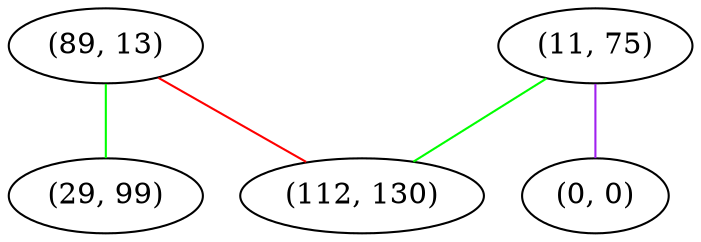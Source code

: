 graph "" {
"(89, 13)";
"(29, 99)";
"(11, 75)";
"(0, 0)";
"(112, 130)";
"(89, 13)" -- "(112, 130)"  [color=red, key=0, weight=1];
"(89, 13)" -- "(29, 99)"  [color=green, key=0, weight=2];
"(11, 75)" -- "(0, 0)"  [color=purple, key=0, weight=4];
"(11, 75)" -- "(112, 130)"  [color=green, key=0, weight=2];
}
